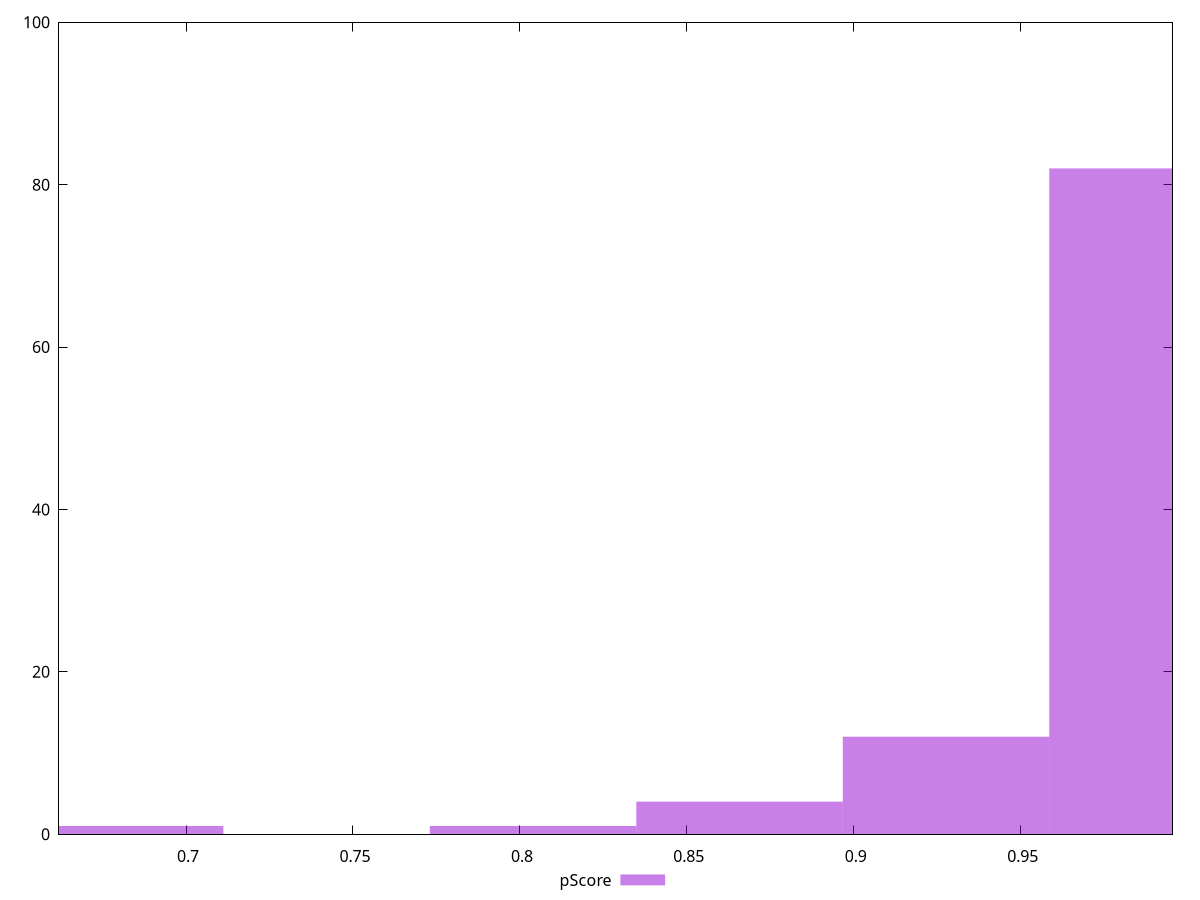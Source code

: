 reset

$pScore <<EOF
0.9276361589124683 12
0.8657937483183037 4
0.8039513377241392 1
0.9894785695066328 82
0.68026651653581 1
EOF

set key outside below
set boxwidth 0.06184241059416455
set xrange [0.6619575474623955:0.9954734645055221]
set yrange [0:100]
set trange [0:100]
set style fill transparent solid 0.5 noborder
set terminal svg size 640, 490 enhanced background rgb 'white'
set output "report_00017_2021-02-10T15-08-03.406Z/max-potential-fid/samples/pages+cached+noadtech+nomedia/pScore/histogram.svg"

plot $pScore title "pScore" with boxes

reset
